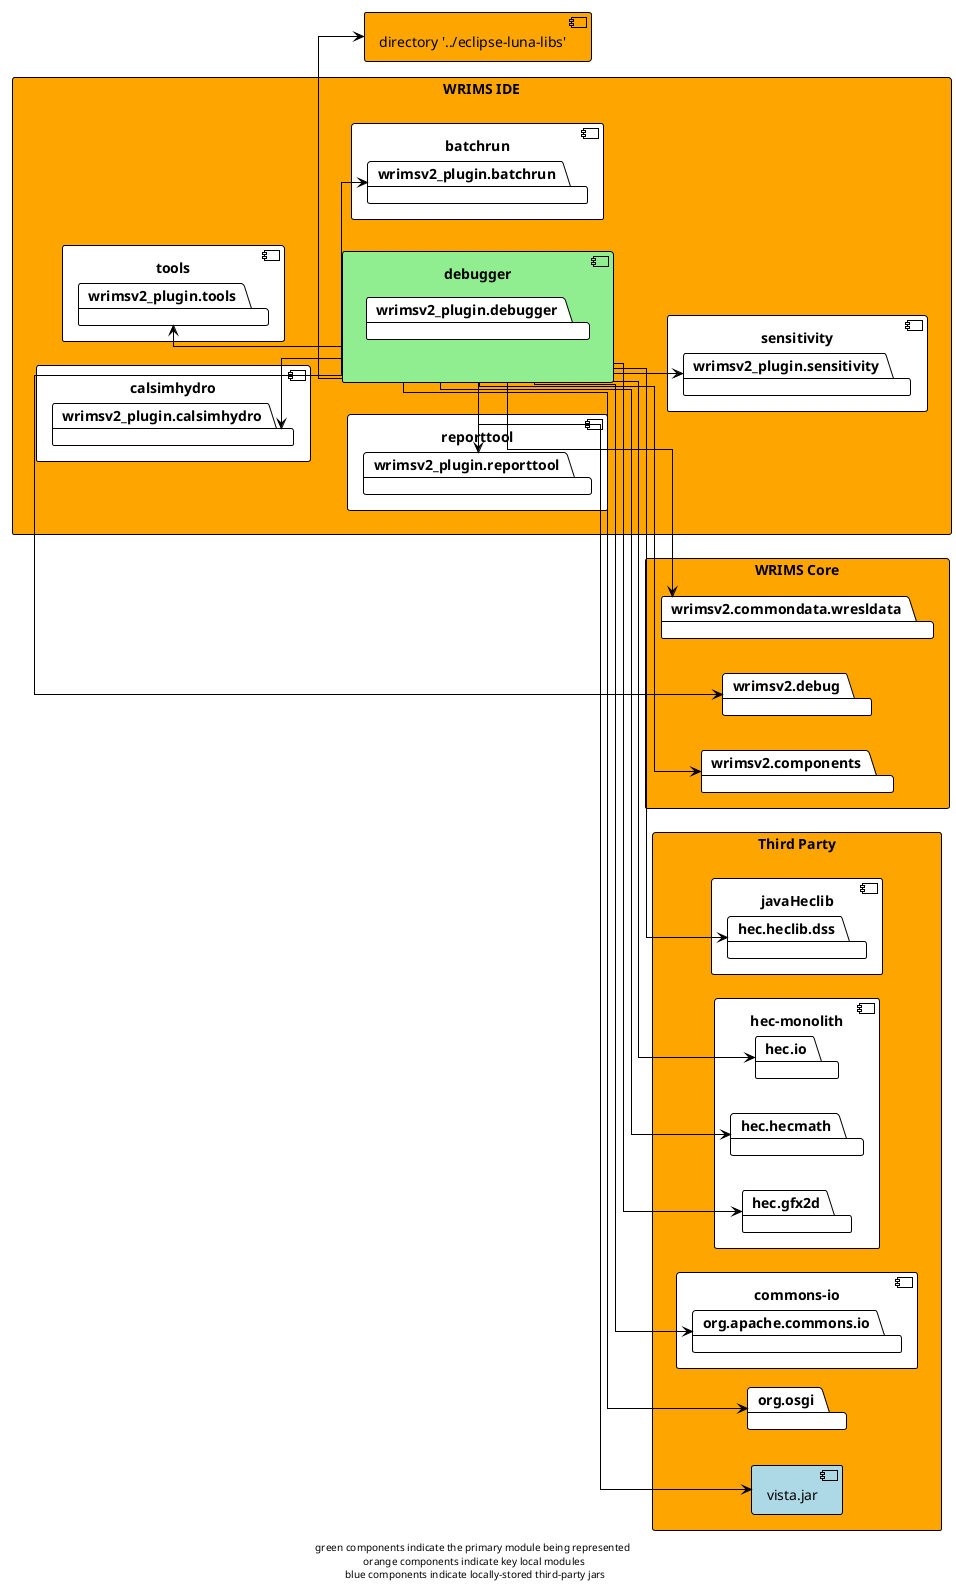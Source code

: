 @startuml

!theme plain
left to right direction
skinparam linetype ortho

rectangle wrims-ide as "WRIMS IDE" #orange {
    component debugger #lightgreen {
        package wrimsv2_plugin.debugger
    }
    component tools {
        package wrimsv2_plugin.tools
    }
    component batchrun {
        package wrimsv2_plugin.batchrun
    }
    component calsimhydro {
        package wrimsv2_plugin.calsimhydro
    }
    component reporttool {
        package wrimsv2_plugin.reporttool
    }
    component sensitivity {
        package wrimsv2_plugin.sensitivity
    }
}

rectangle wrims_core as "WRIMS Core" #orange {
    package wrimsv2.commondata.wresldata
    package wrimsv2.debug
    package wrimsv2.components
}

rectangle third-party as "Third Party" #orange {
    package org.osgi
    component javaHeclib {
        package hec.heclib.dss
    }
    component hec.monolith as "hec-monolith" {
        package hec.io
        package hec.hecmath
        package hec.gfx2d
    }
    component vista.jar #lightblue
    component commons_io as "commons-io" {
        package org.apache.commons.io
    }
}

component luna_libs as "directory '../eclipse-luna-libs'" #orange

debugger -> luna_libs
debugger -up-> wrimsv2_plugin.tools
debugger -> wrimsv2_plugin.batchrun
debugger -> wrimsv2.commondata.wresldata
debugger -> wrimsv2.debug
debugger -right-> org.osgi
debugger -down-> hec.heclib.dss
debugger -up-> wrimsv2_plugin.calsimhydro
debugger -down-> hec.io
debugger -down-> vista.jar
debugger -down-> org.apache.commons.io
debugger -down-> wrimsv2.components
debugger -down-> hec.hecmath
debugger -right-> wrimsv2_plugin.reporttool
debugger -down-> wrimsv2_plugin.sensitivity
debugger -down-> hec.gfx2d

footer "green components indicate the primary module being represented \n orange components indicate key local modules \n blue components indicate locally-stored third-party jars"
@enduml
